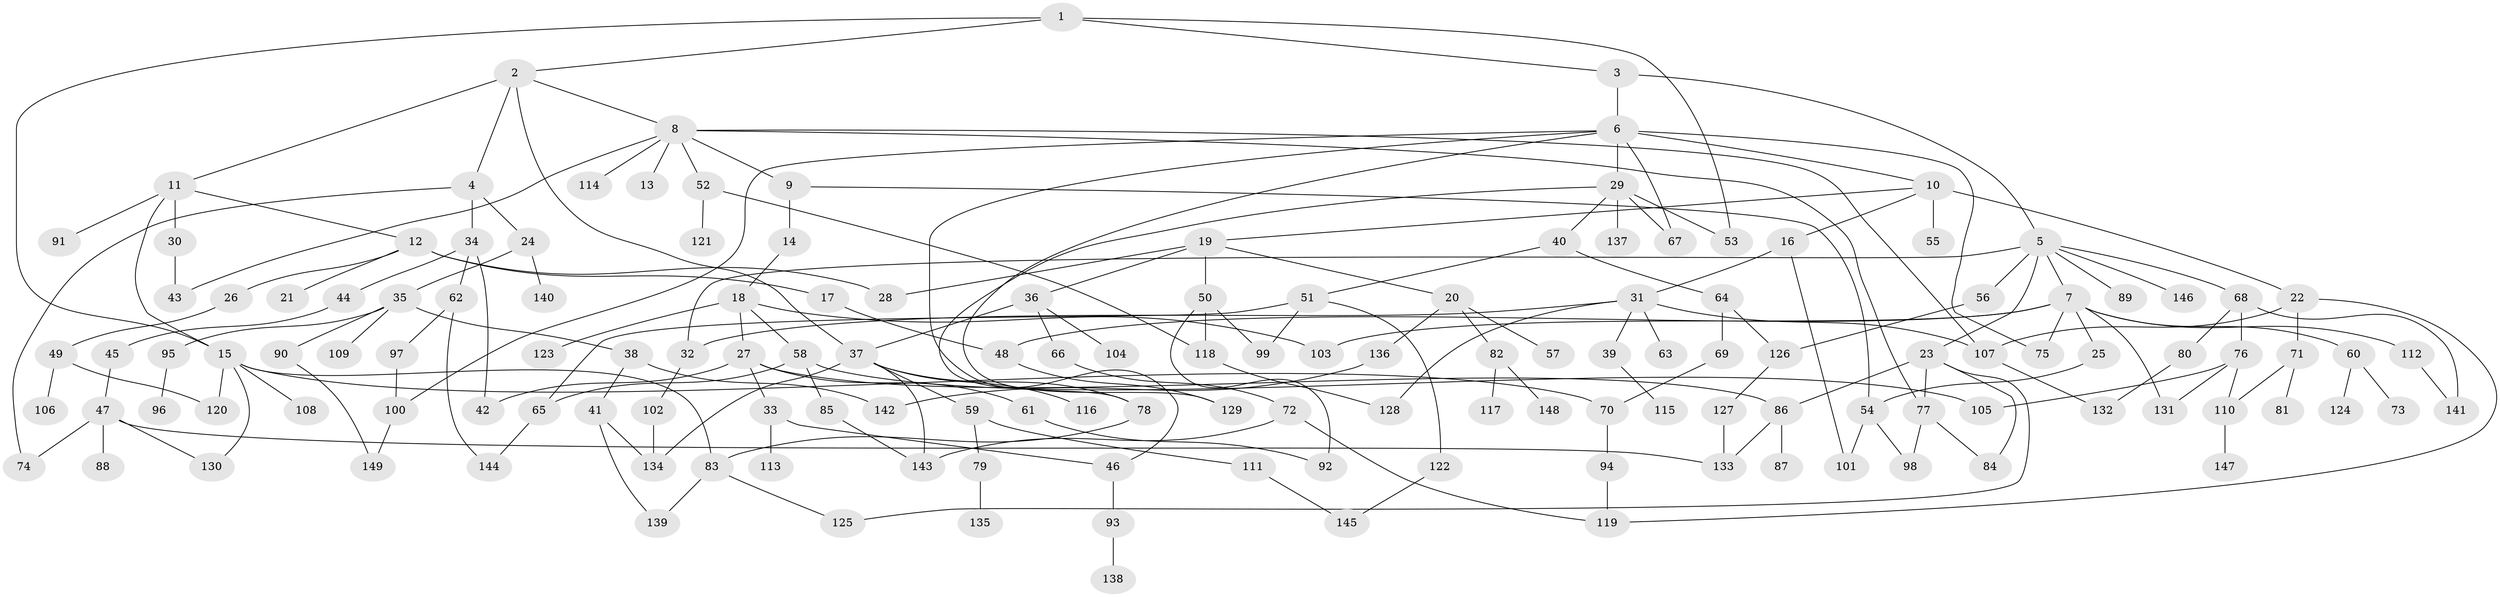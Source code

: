 // Generated by graph-tools (version 1.1) at 2025/25/03/09/25 03:25:32]
// undirected, 149 vertices, 201 edges
graph export_dot {
graph [start="1"]
  node [color=gray90,style=filled];
  1;
  2;
  3;
  4;
  5;
  6;
  7;
  8;
  9;
  10;
  11;
  12;
  13;
  14;
  15;
  16;
  17;
  18;
  19;
  20;
  21;
  22;
  23;
  24;
  25;
  26;
  27;
  28;
  29;
  30;
  31;
  32;
  33;
  34;
  35;
  36;
  37;
  38;
  39;
  40;
  41;
  42;
  43;
  44;
  45;
  46;
  47;
  48;
  49;
  50;
  51;
  52;
  53;
  54;
  55;
  56;
  57;
  58;
  59;
  60;
  61;
  62;
  63;
  64;
  65;
  66;
  67;
  68;
  69;
  70;
  71;
  72;
  73;
  74;
  75;
  76;
  77;
  78;
  79;
  80;
  81;
  82;
  83;
  84;
  85;
  86;
  87;
  88;
  89;
  90;
  91;
  92;
  93;
  94;
  95;
  96;
  97;
  98;
  99;
  100;
  101;
  102;
  103;
  104;
  105;
  106;
  107;
  108;
  109;
  110;
  111;
  112;
  113;
  114;
  115;
  116;
  117;
  118;
  119;
  120;
  121;
  122;
  123;
  124;
  125;
  126;
  127;
  128;
  129;
  130;
  131;
  132;
  133;
  134;
  135;
  136;
  137;
  138;
  139;
  140;
  141;
  142;
  143;
  144;
  145;
  146;
  147;
  148;
  149;
  1 -- 2;
  1 -- 3;
  1 -- 15;
  1 -- 53;
  2 -- 4;
  2 -- 8;
  2 -- 11;
  2 -- 37;
  3 -- 5;
  3 -- 6;
  4 -- 24;
  4 -- 34;
  4 -- 74;
  5 -- 7;
  5 -- 23;
  5 -- 32;
  5 -- 56;
  5 -- 68;
  5 -- 89;
  5 -- 146;
  6 -- 10;
  6 -- 29;
  6 -- 100;
  6 -- 129;
  6 -- 75;
  6 -- 67;
  6 -- 46;
  7 -- 25;
  7 -- 60;
  7 -- 75;
  7 -- 103;
  7 -- 112;
  7 -- 131;
  7 -- 48;
  8 -- 9;
  8 -- 13;
  8 -- 52;
  8 -- 107;
  8 -- 114;
  8 -- 77;
  8 -- 43;
  9 -- 14;
  9 -- 54;
  10 -- 16;
  10 -- 19;
  10 -- 22;
  10 -- 55;
  11 -- 12;
  11 -- 30;
  11 -- 91;
  11 -- 15;
  12 -- 17;
  12 -- 21;
  12 -- 26;
  12 -- 28;
  14 -- 18;
  15 -- 70;
  15 -- 83;
  15 -- 108;
  15 -- 120;
  15 -- 130;
  16 -- 31;
  16 -- 101;
  17 -- 48;
  18 -- 27;
  18 -- 58;
  18 -- 123;
  18 -- 103;
  19 -- 20;
  19 -- 28;
  19 -- 36;
  19 -- 50;
  20 -- 57;
  20 -- 82;
  20 -- 136;
  22 -- 71;
  22 -- 107;
  22 -- 119;
  23 -- 77;
  23 -- 125;
  23 -- 84;
  23 -- 86;
  24 -- 35;
  24 -- 140;
  25 -- 54;
  26 -- 49;
  27 -- 33;
  27 -- 42;
  27 -- 61;
  27 -- 86;
  29 -- 40;
  29 -- 67;
  29 -- 137;
  29 -- 53;
  29 -- 78;
  30 -- 43;
  31 -- 39;
  31 -- 63;
  31 -- 128;
  31 -- 107;
  31 -- 32;
  32 -- 102;
  33 -- 46;
  33 -- 113;
  34 -- 44;
  34 -- 62;
  34 -- 42;
  35 -- 38;
  35 -- 90;
  35 -- 95;
  35 -- 109;
  36 -- 37;
  36 -- 66;
  36 -- 104;
  37 -- 59;
  37 -- 78;
  37 -- 116;
  37 -- 134;
  37 -- 143;
  38 -- 41;
  38 -- 142;
  39 -- 115;
  40 -- 51;
  40 -- 64;
  41 -- 139;
  41 -- 134;
  44 -- 45;
  45 -- 47;
  46 -- 93;
  47 -- 74;
  47 -- 88;
  47 -- 130;
  47 -- 133;
  48 -- 129;
  49 -- 106;
  49 -- 120;
  50 -- 92;
  50 -- 118;
  50 -- 99;
  51 -- 65;
  51 -- 99;
  51 -- 122;
  52 -- 121;
  52 -- 118;
  54 -- 101;
  54 -- 98;
  56 -- 126;
  58 -- 85;
  58 -- 105;
  58 -- 65;
  59 -- 79;
  59 -- 111;
  60 -- 73;
  60 -- 124;
  61 -- 92;
  62 -- 97;
  62 -- 144;
  64 -- 69;
  64 -- 126;
  65 -- 144;
  66 -- 72;
  68 -- 76;
  68 -- 80;
  68 -- 141;
  69 -- 70;
  70 -- 94;
  71 -- 81;
  71 -- 110;
  72 -- 119;
  72 -- 143;
  76 -- 110;
  76 -- 105;
  76 -- 131;
  77 -- 84;
  77 -- 98;
  78 -- 83;
  79 -- 135;
  80 -- 132;
  82 -- 117;
  82 -- 148;
  83 -- 139;
  83 -- 125;
  85 -- 143;
  86 -- 87;
  86 -- 133;
  90 -- 149;
  93 -- 138;
  94 -- 119;
  95 -- 96;
  97 -- 100;
  100 -- 149;
  102 -- 134;
  107 -- 132;
  110 -- 147;
  111 -- 145;
  112 -- 141;
  118 -- 128;
  122 -- 145;
  126 -- 127;
  127 -- 133;
  136 -- 142;
}
